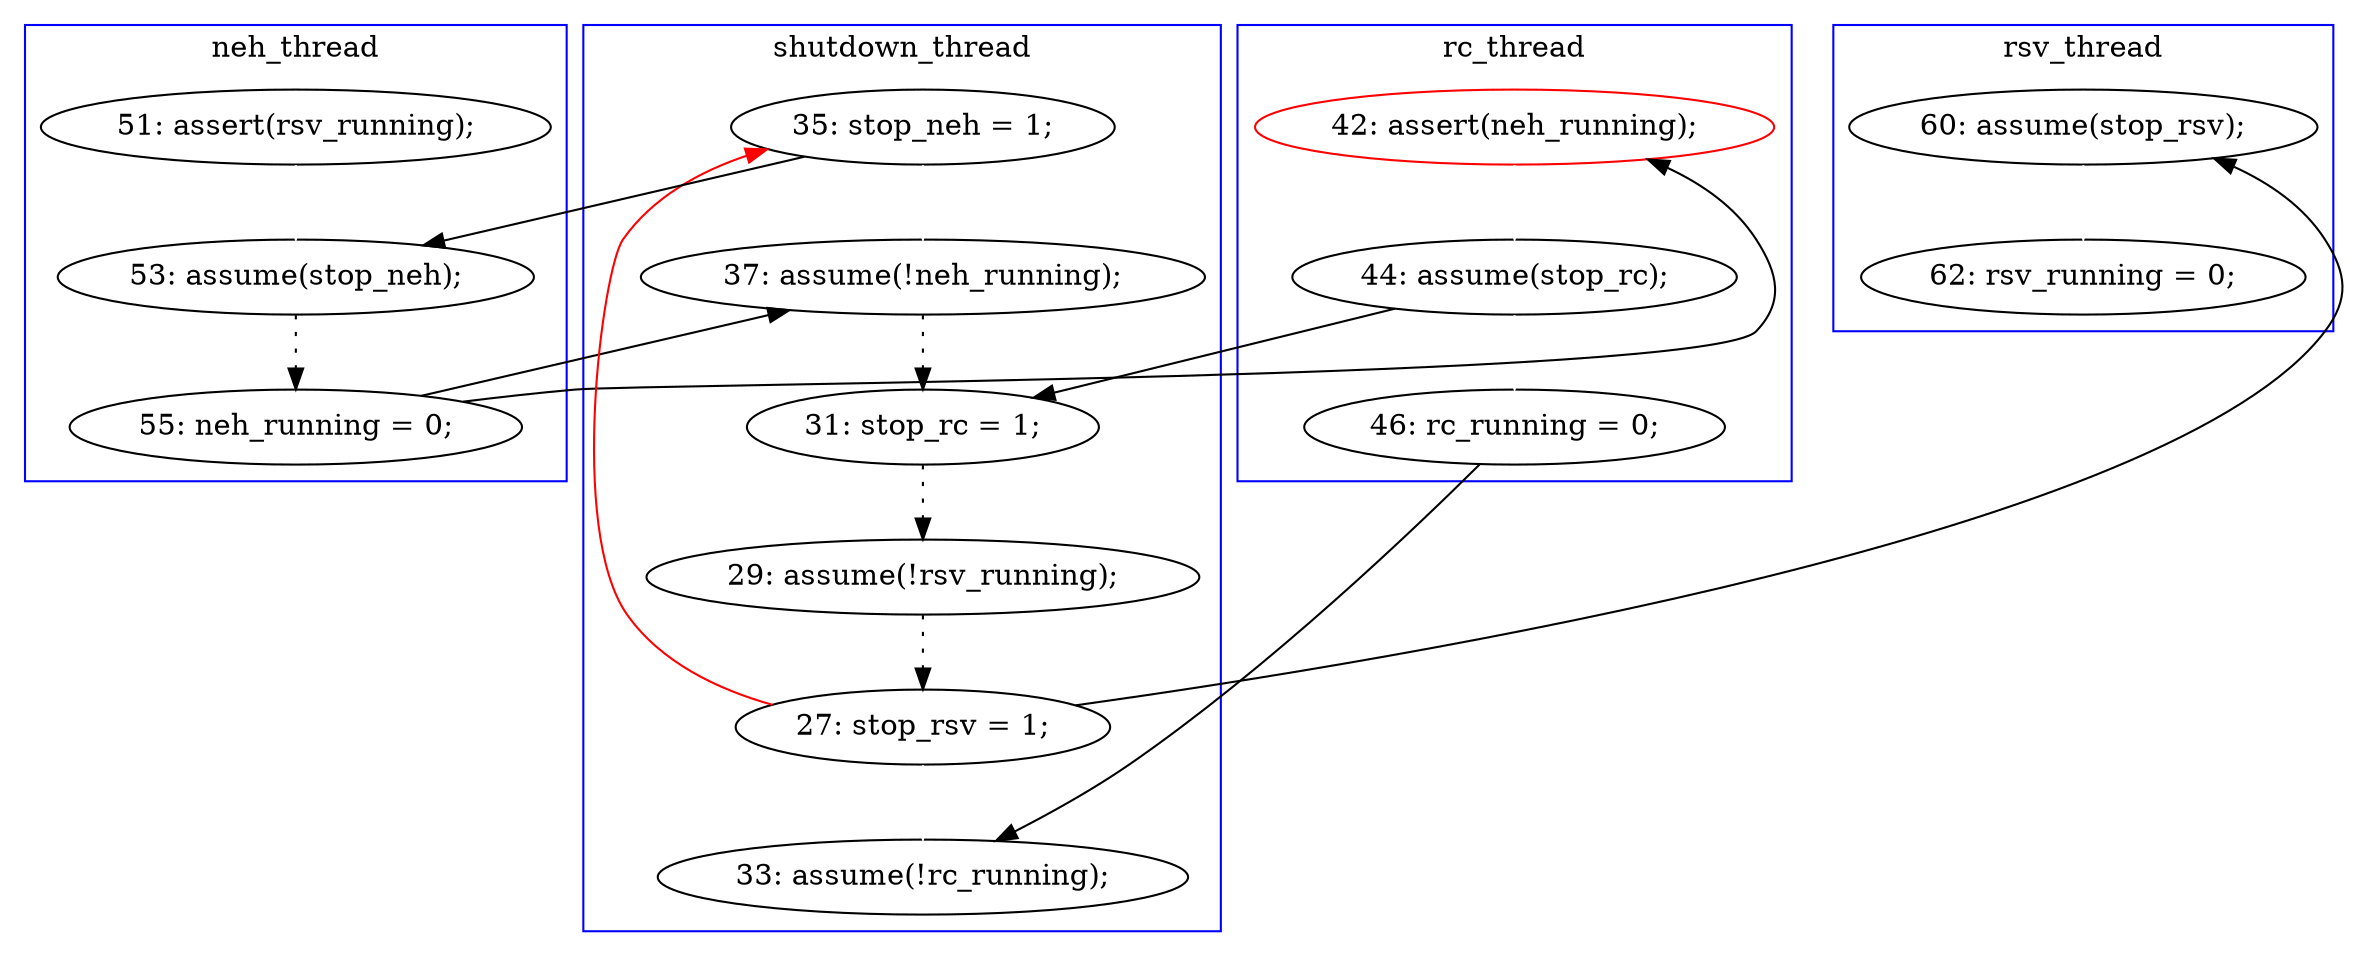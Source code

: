 digraph Counterexample {
	25 -> 32 [color = black, style = solid, constraint = false]
	17 -> 18 [color = white, style = solid]
	24 -> 29 [color = black, style = solid, constraint = false]
	18 -> 19 [color = black, style = dotted]
	19 -> 23 [color = black, style = solid, constraint = false]
	31 -> 35 [color = black, style = solid, constraint = false]
	24 -> 25 [color = white, style = solid]
	31 -> 16 [color = red, style = solid, constraint = false]
	28 -> 29 [color = black, style = dotted]
	23 -> 24 [color = white, style = solid]
	31 -> 32 [color = white, style = solid]
	30 -> 31 [color = black, style = dotted]
	16 -> 28 [color = white, style = solid]
	19 -> 28 [color = black, style = solid, constraint = false]
	35 -> 36 [color = white, style = solid]
	16 -> 18 [color = black, style = solid, constraint = false]
	29 -> 30 [color = black, style = dotted]
	subgraph cluster4 {
		label = rsv_thread
		color = blue
		35  [label = "60: assume(stop_rsv);"]
		36  [label = "62: rsv_running = 0;"]
	}
	subgraph cluster2 {
		label = rc_thread
		color = blue
		24  [label = "44: assume(stop_rc);"]
		25  [label = "46: rc_running = 0;"]
		23  [label = "42: assert(neh_running);", color = red]
	}
	subgraph cluster3 {
		label = neh_thread
		color = blue
		18  [label = "53: assume(stop_neh);"]
		17  [label = "51: assert(rsv_running);"]
		19  [label = "55: neh_running = 0;"]
	}
	subgraph cluster1 {
		label = shutdown_thread
		color = blue
		28  [label = "37: assume(!neh_running);"]
		16  [label = "35: stop_neh = 1;"]
		30  [label = "29: assume(!rsv_running);"]
		32  [label = "33: assume(!rc_running);"]
		31  [label = "27: stop_rsv = 1;"]
		29  [label = "31: stop_rc = 1;"]
	}
}